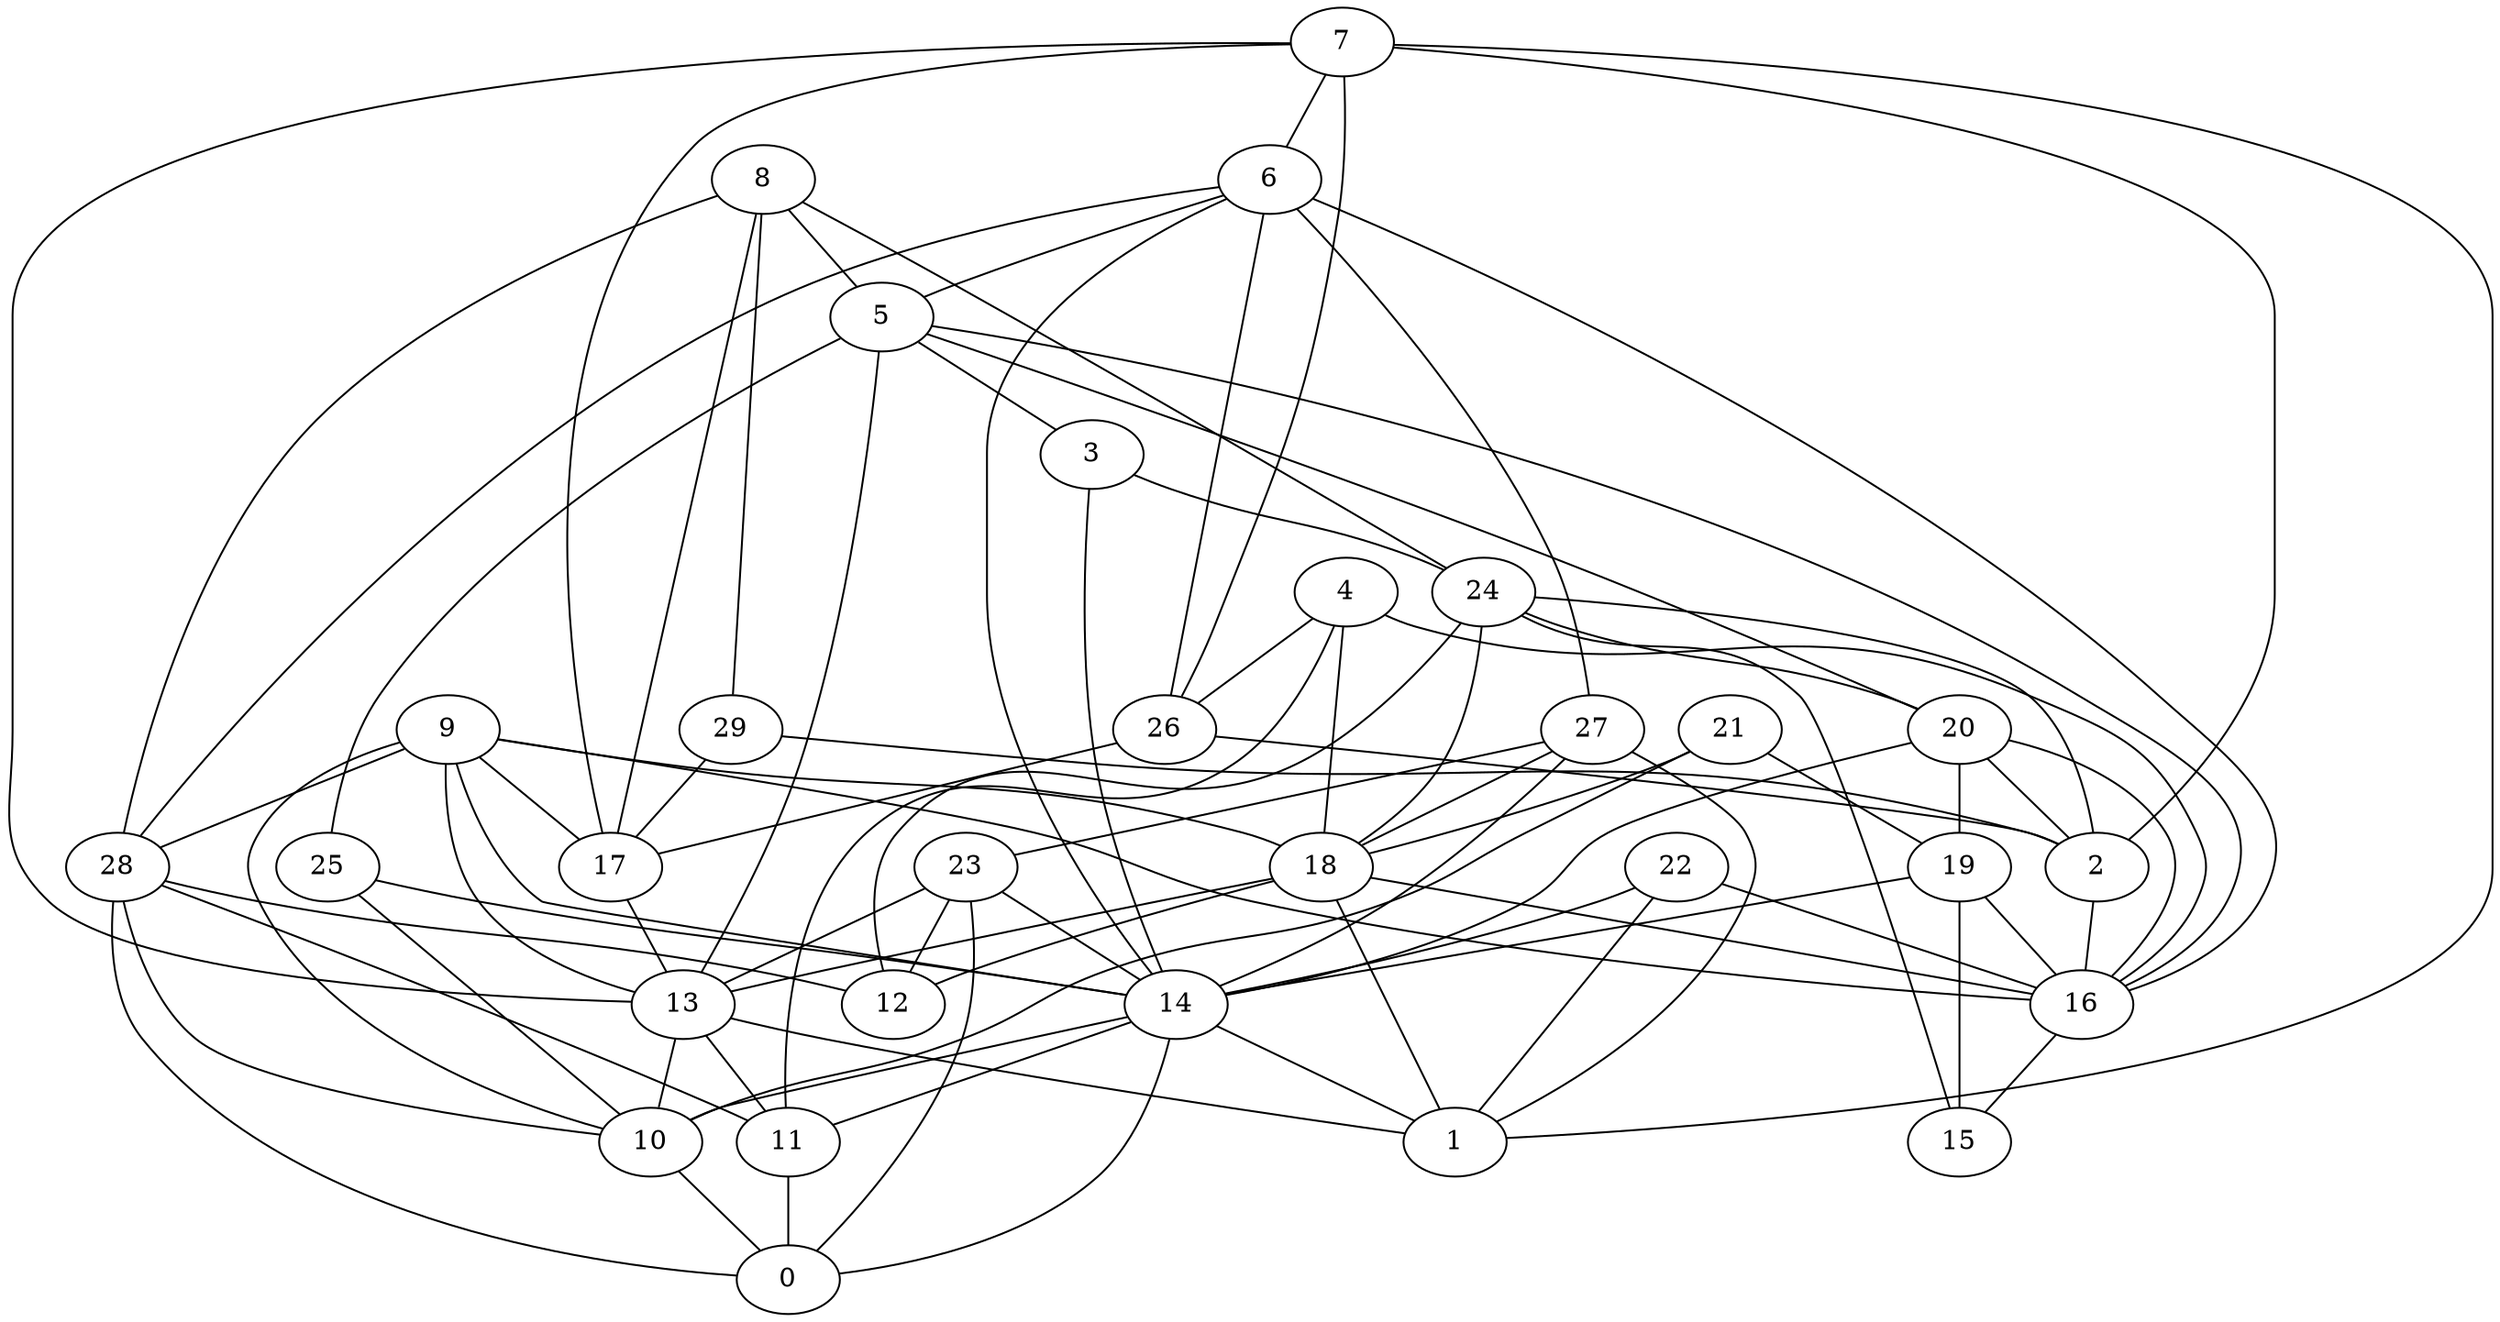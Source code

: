 digraph GG_graph {

subgraph G_graph {
edge [color = black]
"14" -> "11" [dir = none]
"14" -> "10" [dir = none]
"14" -> "0" [dir = none]
"14" -> "1" [dir = none]
"26" -> "17" [dir = none]
"26" -> "2" [dir = none]
"2" -> "16" [dir = none]
"25" -> "10" [dir = none]
"25" -> "14" [dir = none]
"5" -> "16" [dir = none]
"5" -> "13" [dir = none]
"5" -> "20" [dir = none]
"5" -> "25" [dir = none]
"5" -> "3" [dir = none]
"18" -> "1" [dir = none]
"18" -> "16" [dir = none]
"18" -> "13" [dir = none]
"18" -> "12" [dir = none]
"11" -> "0" [dir = none]
"27" -> "23" [dir = none]
"27" -> "1" [dir = none]
"27" -> "18" [dir = none]
"27" -> "14" [dir = none]
"24" -> "20" [dir = none]
"24" -> "2" [dir = none]
"24" -> "12" [dir = none]
"24" -> "18" [dir = none]
"24" -> "15" [dir = none]
"3" -> "24" [dir = none]
"3" -> "14" [dir = none]
"6" -> "5" [dir = none]
"6" -> "14" [dir = none]
"6" -> "26" [dir = none]
"6" -> "27" [dir = none]
"6" -> "28" [dir = none]
"6" -> "16" [dir = none]
"19" -> "15" [dir = none]
"19" -> "16" [dir = none]
"19" -> "14" [dir = none]
"8" -> "24" [dir = none]
"8" -> "29" [dir = none]
"8" -> "17" [dir = none]
"8" -> "28" [dir = none]
"8" -> "5" [dir = none]
"9" -> "18" [dir = none]
"9" -> "10" [dir = none]
"9" -> "17" [dir = none]
"9" -> "28" [dir = none]
"9" -> "13" [dir = none]
"9" -> "16" [dir = none]
"9" -> "14" [dir = none]
"22" -> "16" [dir = none]
"22" -> "14" [dir = none]
"22" -> "1" [dir = none]
"28" -> "0" [dir = none]
"28" -> "10" [dir = none]
"28" -> "11" [dir = none]
"28" -> "12" [dir = none]
"17" -> "13" [dir = none]
"10" -> "0" [dir = none]
"7" -> "26" [dir = none]
"7" -> "2" [dir = none]
"7" -> "17" [dir = none]
"7" -> "13" [dir = none]
"7" -> "1" [dir = none]
"7" -> "6" [dir = none]
"20" -> "14" [dir = none]
"20" -> "16" [dir = none]
"20" -> "2" [dir = none]
"20" -> "19" [dir = none]
"29" -> "2" [dir = none]
"29" -> "17" [dir = none]
"13" -> "11" [dir = none]
"13" -> "1" [dir = none]
"13" -> "10" [dir = none]
"16" -> "15" [dir = none]
"21" -> "19" [dir = none]
"21" -> "18" [dir = none]
"21" -> "10" [dir = none]
"23" -> "12" [dir = none]
"23" -> "14" [dir = none]
"23" -> "0" [dir = none]
"23" -> "13" [dir = none]
"4" -> "16" [dir = none]
"4" -> "11" [dir = none]
"4" -> "18" [dir = none]
"4" -> "26" [dir = none]
}

}
